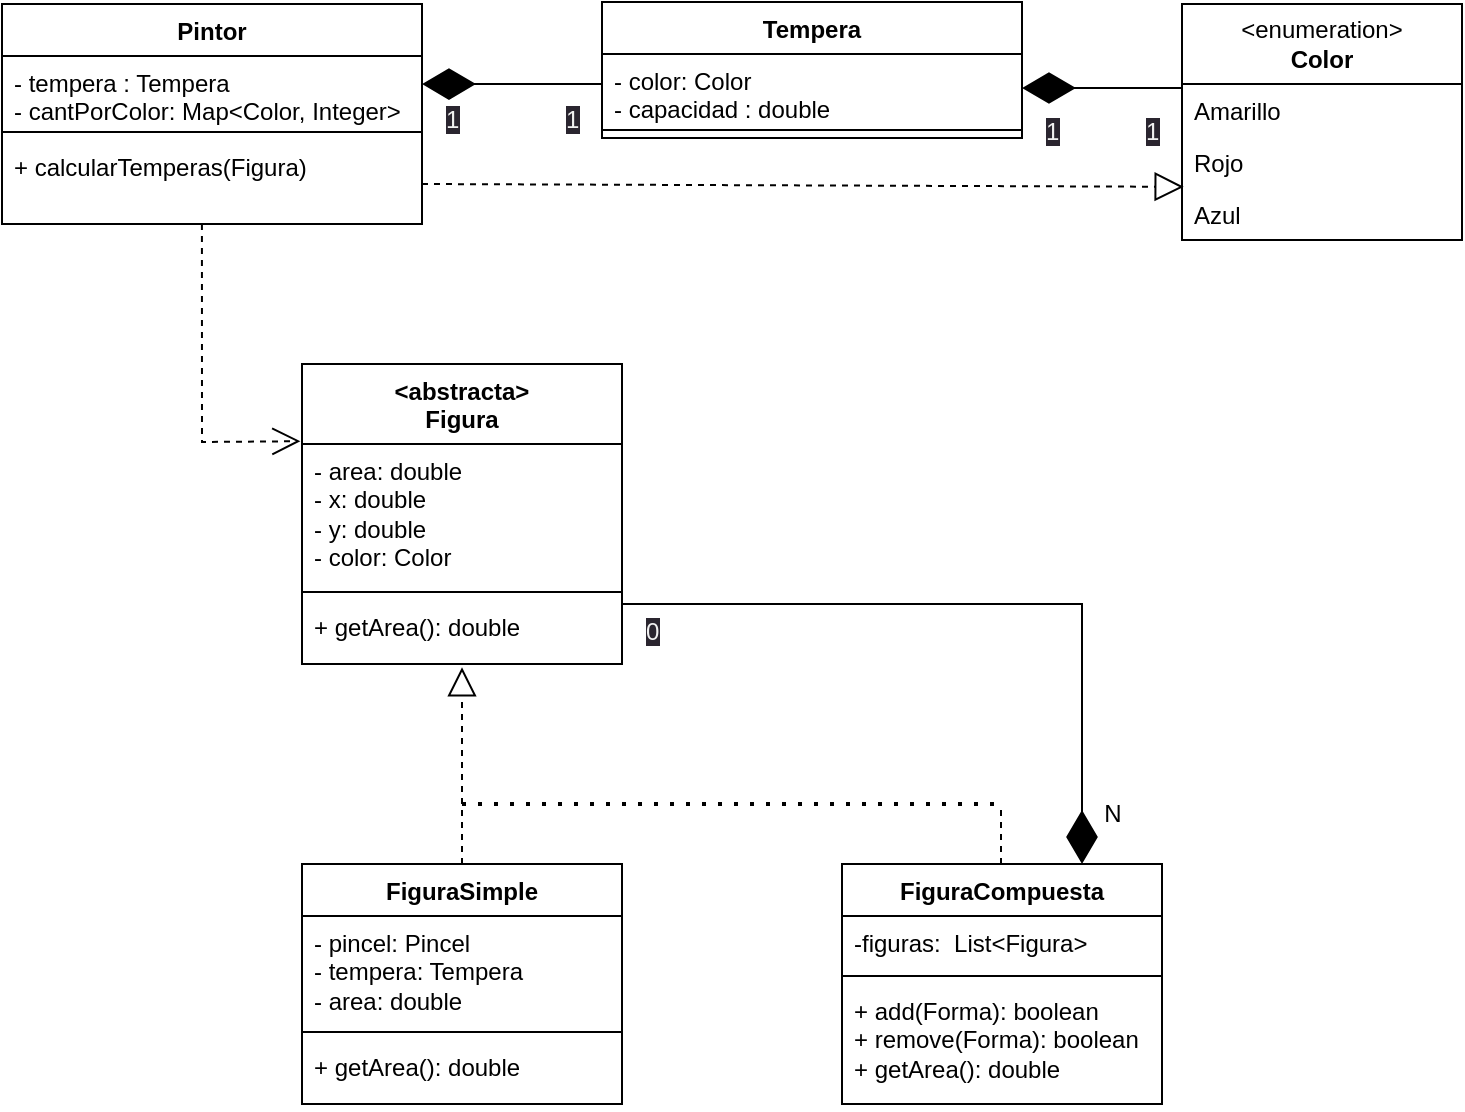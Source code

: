 <mxfile version="21.4.0" type="device">
  <diagram name="Página-1" id="YNBm7ADiWOh7QlegEDKo">
    <mxGraphModel dx="1036" dy="606" grid="1" gridSize="10" guides="1" tooltips="1" connect="1" arrows="1" fold="1" page="1" pageScale="1" pageWidth="827" pageHeight="1169" math="0" shadow="0">
      <root>
        <mxCell id="0" />
        <mxCell id="1" parent="0" />
        <mxCell id="S-KEv3DDmNXd96zq63Ft-9" value="Tempera" style="swimlane;fontStyle=1;align=center;verticalAlign=top;childLayout=stackLayout;horizontal=1;startSize=26;horizontalStack=0;resizeParent=1;resizeParentMax=0;resizeLast=0;collapsible=1;marginBottom=0;whiteSpace=wrap;html=1;" vertex="1" parent="1">
          <mxGeometry x="370" y="9" width="210" height="68" as="geometry" />
        </mxCell>
        <mxCell id="S-KEv3DDmNXd96zq63Ft-10" value="- color: Color&lt;br&gt;- capacidad : double" style="text;strokeColor=none;fillColor=none;align=left;verticalAlign=top;spacingLeft=4;spacingRight=4;overflow=hidden;rotatable=0;points=[[0,0.5],[1,0.5]];portConstraint=eastwest;whiteSpace=wrap;html=1;" vertex="1" parent="S-KEv3DDmNXd96zq63Ft-9">
          <mxGeometry y="26" width="210" height="34" as="geometry" />
        </mxCell>
        <mxCell id="S-KEv3DDmNXd96zq63Ft-11" value="" style="line;strokeWidth=1;fillColor=none;align=left;verticalAlign=middle;spacingTop=-1;spacingLeft=3;spacingRight=3;rotatable=0;labelPosition=right;points=[];portConstraint=eastwest;strokeColor=inherit;" vertex="1" parent="S-KEv3DDmNXd96zq63Ft-9">
          <mxGeometry y="60" width="210" height="8" as="geometry" />
        </mxCell>
        <mxCell id="S-KEv3DDmNXd96zq63Ft-13" value="&amp;lt;enumeration&amp;gt;&lt;br style=&quot;font-weight: 700;&quot;&gt;&lt;span style=&quot;font-weight: 700;&quot;&gt;Color&lt;/span&gt;" style="swimlane;fontStyle=0;childLayout=stackLayout;horizontal=1;startSize=40;fillColor=none;horizontalStack=0;resizeParent=1;resizeParentMax=0;resizeLast=0;collapsible=1;marginBottom=0;whiteSpace=wrap;html=1;" vertex="1" parent="1">
          <mxGeometry x="660" y="10" width="140" height="118" as="geometry" />
        </mxCell>
        <mxCell id="S-KEv3DDmNXd96zq63Ft-14" value="Amarillo" style="text;strokeColor=none;fillColor=none;align=left;verticalAlign=top;spacingLeft=4;spacingRight=4;overflow=hidden;rotatable=0;points=[[0,0.5],[1,0.5]];portConstraint=eastwest;whiteSpace=wrap;html=1;" vertex="1" parent="S-KEv3DDmNXd96zq63Ft-13">
          <mxGeometry y="40" width="140" height="26" as="geometry" />
        </mxCell>
        <mxCell id="S-KEv3DDmNXd96zq63Ft-15" value="Rojo" style="text;strokeColor=none;fillColor=none;align=left;verticalAlign=top;spacingLeft=4;spacingRight=4;overflow=hidden;rotatable=0;points=[[0,0.5],[1,0.5]];portConstraint=eastwest;whiteSpace=wrap;html=1;" vertex="1" parent="S-KEv3DDmNXd96zq63Ft-13">
          <mxGeometry y="66" width="140" height="26" as="geometry" />
        </mxCell>
        <mxCell id="S-KEv3DDmNXd96zq63Ft-16" value="Azul" style="text;strokeColor=none;fillColor=none;align=left;verticalAlign=top;spacingLeft=4;spacingRight=4;overflow=hidden;rotatable=0;points=[[0,0.5],[1,0.5]];portConstraint=eastwest;whiteSpace=wrap;html=1;" vertex="1" parent="S-KEv3DDmNXd96zq63Ft-13">
          <mxGeometry y="92" width="140" height="26" as="geometry" />
        </mxCell>
        <mxCell id="S-KEv3DDmNXd96zq63Ft-19" value="FiguraSimple" style="swimlane;fontStyle=1;align=center;verticalAlign=top;childLayout=stackLayout;horizontal=1;startSize=26;horizontalStack=0;resizeParent=1;resizeParentMax=0;resizeLast=0;collapsible=1;marginBottom=0;whiteSpace=wrap;html=1;" vertex="1" parent="1">
          <mxGeometry x="220" y="440" width="160" height="120" as="geometry" />
        </mxCell>
        <mxCell id="S-KEv3DDmNXd96zq63Ft-20" value="- pincel: Pincel&lt;br&gt;- tempera: Tempera&lt;br&gt;- area: double" style="text;strokeColor=none;fillColor=none;align=left;verticalAlign=top;spacingLeft=4;spacingRight=4;overflow=hidden;rotatable=0;points=[[0,0.5],[1,0.5]];portConstraint=eastwest;whiteSpace=wrap;html=1;" vertex="1" parent="S-KEv3DDmNXd96zq63Ft-19">
          <mxGeometry y="26" width="160" height="54" as="geometry" />
        </mxCell>
        <mxCell id="S-KEv3DDmNXd96zq63Ft-21" value="" style="line;strokeWidth=1;fillColor=none;align=left;verticalAlign=middle;spacingTop=-1;spacingLeft=3;spacingRight=3;rotatable=0;labelPosition=right;points=[];portConstraint=eastwest;strokeColor=inherit;" vertex="1" parent="S-KEv3DDmNXd96zq63Ft-19">
          <mxGeometry y="80" width="160" height="8" as="geometry" />
        </mxCell>
        <mxCell id="S-KEv3DDmNXd96zq63Ft-22" value="+ getArea(): double" style="text;strokeColor=none;fillColor=none;align=left;verticalAlign=top;spacingLeft=4;spacingRight=4;overflow=hidden;rotatable=0;points=[[0,0.5],[1,0.5]];portConstraint=eastwest;whiteSpace=wrap;html=1;" vertex="1" parent="S-KEv3DDmNXd96zq63Ft-19">
          <mxGeometry y="88" width="160" height="32" as="geometry" />
        </mxCell>
        <mxCell id="S-KEv3DDmNXd96zq63Ft-28" value="&amp;lt;abstracta&amp;gt;&lt;br&gt;Figura" style="swimlane;fontStyle=1;align=center;verticalAlign=top;childLayout=stackLayout;horizontal=1;startSize=40;horizontalStack=0;resizeParent=1;resizeParentMax=0;resizeLast=0;collapsible=1;marginBottom=0;whiteSpace=wrap;html=1;" vertex="1" parent="1">
          <mxGeometry x="220" y="190" width="160" height="150" as="geometry" />
        </mxCell>
        <mxCell id="S-KEv3DDmNXd96zq63Ft-29" value="- area: double&lt;br&gt;- x: double&lt;br&gt;- y: double&lt;br&gt;- color: Color" style="text;strokeColor=none;fillColor=none;align=left;verticalAlign=top;spacingLeft=4;spacingRight=4;overflow=hidden;rotatable=0;points=[[0,0.5],[1,0.5]];portConstraint=eastwest;whiteSpace=wrap;html=1;" vertex="1" parent="S-KEv3DDmNXd96zq63Ft-28">
          <mxGeometry y="40" width="160" height="70" as="geometry" />
        </mxCell>
        <mxCell id="S-KEv3DDmNXd96zq63Ft-30" value="" style="line;strokeWidth=1;fillColor=none;align=left;verticalAlign=middle;spacingTop=-1;spacingLeft=3;spacingRight=3;rotatable=0;labelPosition=right;points=[];portConstraint=eastwest;strokeColor=inherit;" vertex="1" parent="S-KEv3DDmNXd96zq63Ft-28">
          <mxGeometry y="110" width="160" height="8" as="geometry" />
        </mxCell>
        <mxCell id="S-KEv3DDmNXd96zq63Ft-31" value="+ getArea(): double" style="text;strokeColor=none;fillColor=none;align=left;verticalAlign=top;spacingLeft=4;spacingRight=4;overflow=hidden;rotatable=0;points=[[0,0.5],[1,0.5]];portConstraint=eastwest;whiteSpace=wrap;html=1;" vertex="1" parent="S-KEv3DDmNXd96zq63Ft-28">
          <mxGeometry y="118" width="160" height="32" as="geometry" />
        </mxCell>
        <mxCell id="S-KEv3DDmNXd96zq63Ft-36" value="FiguraCompuesta" style="swimlane;fontStyle=1;align=center;verticalAlign=top;childLayout=stackLayout;horizontal=1;startSize=26;horizontalStack=0;resizeParent=1;resizeParentMax=0;resizeLast=0;collapsible=1;marginBottom=0;whiteSpace=wrap;html=1;" vertex="1" parent="1">
          <mxGeometry x="490" y="440" width="160" height="120" as="geometry" />
        </mxCell>
        <mxCell id="S-KEv3DDmNXd96zq63Ft-37" value="-figuras:&amp;nbsp; List&amp;lt;Figura&amp;gt;" style="text;strokeColor=none;fillColor=none;align=left;verticalAlign=top;spacingLeft=4;spacingRight=4;overflow=hidden;rotatable=0;points=[[0,0.5],[1,0.5]];portConstraint=eastwest;whiteSpace=wrap;html=1;" vertex="1" parent="S-KEv3DDmNXd96zq63Ft-36">
          <mxGeometry y="26" width="160" height="26" as="geometry" />
        </mxCell>
        <mxCell id="S-KEv3DDmNXd96zq63Ft-38" value="" style="line;strokeWidth=1;fillColor=none;align=left;verticalAlign=middle;spacingTop=-1;spacingLeft=3;spacingRight=3;rotatable=0;labelPosition=right;points=[];portConstraint=eastwest;strokeColor=inherit;" vertex="1" parent="S-KEv3DDmNXd96zq63Ft-36">
          <mxGeometry y="52" width="160" height="8" as="geometry" />
        </mxCell>
        <mxCell id="S-KEv3DDmNXd96zq63Ft-39" value="+ add(Forma): boolean&lt;br&gt;+ remove(Forma): boolean&lt;br&gt;+ getArea(): double" style="text;strokeColor=none;fillColor=none;align=left;verticalAlign=top;spacingLeft=4;spacingRight=4;overflow=hidden;rotatable=0;points=[[0,0.5],[1,0.5]];portConstraint=eastwest;whiteSpace=wrap;html=1;" vertex="1" parent="S-KEv3DDmNXd96zq63Ft-36">
          <mxGeometry y="60" width="160" height="60" as="geometry" />
        </mxCell>
        <mxCell id="S-KEv3DDmNXd96zq63Ft-41" value="" style="endArrow=block;dashed=1;endFill=0;endSize=12;html=1;rounded=0;entryX=0.5;entryY=1.05;entryDx=0;entryDy=0;entryPerimeter=0;exitX=0.5;exitY=0;exitDx=0;exitDy=0;" edge="1" parent="1" source="S-KEv3DDmNXd96zq63Ft-19" target="S-KEv3DDmNXd96zq63Ft-31">
          <mxGeometry width="160" relative="1" as="geometry">
            <mxPoint x="300" y="430" as="sourcePoint" />
            <mxPoint x="460" y="430" as="targetPoint" />
          </mxGeometry>
        </mxCell>
        <mxCell id="S-KEv3DDmNXd96zq63Ft-43" value="" style="endArrow=none;dashed=1;html=1;dashPattern=1 3;strokeWidth=2;rounded=0;" edge="1" parent="1">
          <mxGeometry width="50" height="50" relative="1" as="geometry">
            <mxPoint x="300" y="410" as="sourcePoint" />
            <mxPoint x="570" y="410" as="targetPoint" />
          </mxGeometry>
        </mxCell>
        <mxCell id="S-KEv3DDmNXd96zq63Ft-44" value="" style="endArrow=none;dashed=1;html=1;rounded=0;" edge="1" parent="1">
          <mxGeometry width="50" height="50" relative="1" as="geometry">
            <mxPoint x="569.5" y="440" as="sourcePoint" />
            <mxPoint x="569.5" y="410" as="targetPoint" />
          </mxGeometry>
        </mxCell>
        <mxCell id="S-KEv3DDmNXd96zq63Ft-45" value="" style="endArrow=diamondThin;endFill=1;endSize=24;html=1;rounded=0;" edge="1" parent="1">
          <mxGeometry width="160" relative="1" as="geometry">
            <mxPoint x="410" y="310" as="sourcePoint" />
            <mxPoint x="610" y="440" as="targetPoint" />
            <Array as="points">
              <mxPoint x="380" y="310" />
              <mxPoint x="410" y="310" />
              <mxPoint x="610" y="310" />
            </Array>
          </mxGeometry>
        </mxCell>
        <mxCell id="S-KEv3DDmNXd96zq63Ft-46" value="N" style="text;html=1;align=center;verticalAlign=middle;resizable=0;points=[];autosize=1;strokeColor=none;fillColor=none;" vertex="1" parent="1">
          <mxGeometry x="610" y="400" width="30" height="30" as="geometry" />
        </mxCell>
        <mxCell id="S-KEv3DDmNXd96zq63Ft-90" value="Pintor" style="swimlane;fontStyle=1;align=center;verticalAlign=top;childLayout=stackLayout;horizontal=1;startSize=26;horizontalStack=0;resizeParent=1;resizeParentMax=0;resizeLast=0;collapsible=1;marginBottom=0;whiteSpace=wrap;html=1;" vertex="1" parent="1">
          <mxGeometry x="70" y="10" width="210" height="110" as="geometry" />
        </mxCell>
        <mxCell id="S-KEv3DDmNXd96zq63Ft-91" value="- tempera : Tempera&lt;br&gt;- cantPorColor: Map&amp;lt;Color, Integer&amp;gt;" style="text;strokeColor=none;fillColor=none;align=left;verticalAlign=top;spacingLeft=4;spacingRight=4;overflow=hidden;rotatable=0;points=[[0,0.5],[1,0.5]];portConstraint=eastwest;whiteSpace=wrap;html=1;" vertex="1" parent="S-KEv3DDmNXd96zq63Ft-90">
          <mxGeometry y="26" width="210" height="34" as="geometry" />
        </mxCell>
        <mxCell id="S-KEv3DDmNXd96zq63Ft-92" value="" style="line;strokeWidth=1;fillColor=none;align=left;verticalAlign=middle;spacingTop=-1;spacingLeft=3;spacingRight=3;rotatable=0;labelPosition=right;points=[];portConstraint=eastwest;strokeColor=inherit;" vertex="1" parent="S-KEv3DDmNXd96zq63Ft-90">
          <mxGeometry y="60" width="210" height="8" as="geometry" />
        </mxCell>
        <mxCell id="S-KEv3DDmNXd96zq63Ft-93" value="+ calcularTemperas(Figura)" style="text;strokeColor=none;fillColor=none;align=left;verticalAlign=top;spacingLeft=4;spacingRight=4;overflow=hidden;rotatable=0;points=[[0,0.5],[1,0.5]];portConstraint=eastwest;whiteSpace=wrap;html=1;" vertex="1" parent="S-KEv3DDmNXd96zq63Ft-90">
          <mxGeometry y="68" width="210" height="42" as="geometry" />
        </mxCell>
        <mxCell id="S-KEv3DDmNXd96zq63Ft-97" value="" style="endArrow=open;endSize=12;dashed=1;html=1;rounded=0;entryX=-0.005;entryY=-0.02;entryDx=0;entryDy=0;entryPerimeter=0;exitX=0.476;exitY=1;exitDx=0;exitDy=0;exitPerimeter=0;" edge="1" parent="1" source="S-KEv3DDmNXd96zq63Ft-93" target="S-KEv3DDmNXd96zq63Ft-29">
          <mxGeometry width="160" relative="1" as="geometry">
            <mxPoint x="292" y="160" as="sourcePoint" />
            <mxPoint x="590" y="270" as="targetPoint" />
            <Array as="points">
              <mxPoint x="170" y="229" />
            </Array>
          </mxGeometry>
        </mxCell>
        <mxCell id="S-KEv3DDmNXd96zq63Ft-98" value="" style="endArrow=diamondThin;endFill=1;endSize=24;html=1;rounded=0;entryX=1;entryY=0.5;entryDx=0;entryDy=0;" edge="1" parent="1" target="S-KEv3DDmNXd96zq63Ft-10">
          <mxGeometry width="160" relative="1" as="geometry">
            <mxPoint x="660" y="52" as="sourcePoint" />
            <mxPoint x="590" y="52" as="targetPoint" />
          </mxGeometry>
        </mxCell>
        <mxCell id="S-KEv3DDmNXd96zq63Ft-99" value="" style="endArrow=diamondThin;endFill=1;endSize=24;html=1;rounded=0;entryX=1;entryY=0.412;entryDx=0;entryDy=0;entryPerimeter=0;" edge="1" parent="1" target="S-KEv3DDmNXd96zq63Ft-91">
          <mxGeometry width="160" relative="1" as="geometry">
            <mxPoint x="370" y="50" as="sourcePoint" />
            <mxPoint x="280" y="63" as="targetPoint" />
          </mxGeometry>
        </mxCell>
        <mxCell id="S-KEv3DDmNXd96zq63Ft-101" value="" style="endArrow=block;dashed=1;endFill=0;endSize=12;html=1;rounded=0;entryX=0.006;entryY=0.977;entryDx=0;entryDy=0;entryPerimeter=0;" edge="1" parent="1" target="S-KEv3DDmNXd96zq63Ft-15">
          <mxGeometry width="160" relative="1" as="geometry">
            <mxPoint x="280" y="100" as="sourcePoint" />
            <mxPoint x="440" y="100" as="targetPoint" />
          </mxGeometry>
        </mxCell>
        <mxCell id="S-KEv3DDmNXd96zq63Ft-102" value="&lt;span style=&quot;color: rgb(240, 240, 240); font-family: Helvetica; font-size: 12px; font-style: normal; font-variant-ligatures: normal; font-variant-caps: normal; font-weight: 400; letter-spacing: normal; orphans: 2; text-align: center; text-indent: 0px; text-transform: none; widows: 2; word-spacing: 0px; -webkit-text-stroke-width: 0px; background-color: rgb(42, 37, 47); text-decoration-thickness: initial; text-decoration-style: initial; text-decoration-color: initial; float: none; display: inline !important;&quot;&gt;1&lt;br&gt;&lt;/span&gt;" style="text;whiteSpace=wrap;html=1;" vertex="1" parent="1">
          <mxGeometry x="290" y="54" width="20" height="30" as="geometry" />
        </mxCell>
        <mxCell id="S-KEv3DDmNXd96zq63Ft-104" value="&lt;span style=&quot;color: rgb(240, 240, 240); font-family: Helvetica; font-size: 12px; font-style: normal; font-variant-ligatures: normal; font-variant-caps: normal; font-weight: 400; letter-spacing: normal; orphans: 2; text-align: center; text-indent: 0px; text-transform: none; widows: 2; word-spacing: 0px; -webkit-text-stroke-width: 0px; background-color: rgb(42, 37, 47); text-decoration-thickness: initial; text-decoration-style: initial; text-decoration-color: initial; float: none; display: inline !important;&quot;&gt;1&lt;br&gt;&lt;/span&gt;" style="text;whiteSpace=wrap;html=1;" vertex="1" parent="1">
          <mxGeometry x="350" y="54" width="20" height="30" as="geometry" />
        </mxCell>
        <mxCell id="S-KEv3DDmNXd96zq63Ft-105" value="&lt;span style=&quot;color: rgb(240, 240, 240); font-family: Helvetica; font-size: 12px; font-style: normal; font-variant-ligatures: normal; font-variant-caps: normal; font-weight: 400; letter-spacing: normal; orphans: 2; text-align: center; text-indent: 0px; text-transform: none; widows: 2; word-spacing: 0px; -webkit-text-stroke-width: 0px; background-color: rgb(42, 37, 47); text-decoration-thickness: initial; text-decoration-style: initial; text-decoration-color: initial; float: none; display: inline !important;&quot;&gt;1&lt;br&gt;&lt;/span&gt;" style="text;whiteSpace=wrap;html=1;" vertex="1" parent="1">
          <mxGeometry x="590" y="60" width="20" height="30" as="geometry" />
        </mxCell>
        <mxCell id="S-KEv3DDmNXd96zq63Ft-106" value="&lt;span style=&quot;color: rgb(240, 240, 240); font-family: Helvetica; font-size: 12px; font-style: normal; font-variant-ligatures: normal; font-variant-caps: normal; font-weight: 400; letter-spacing: normal; orphans: 2; text-align: center; text-indent: 0px; text-transform: none; widows: 2; word-spacing: 0px; -webkit-text-stroke-width: 0px; background-color: rgb(42, 37, 47); text-decoration-thickness: initial; text-decoration-style: initial; text-decoration-color: initial; float: none; display: inline !important;&quot;&gt;1&lt;br&gt;&lt;/span&gt;" style="text;whiteSpace=wrap;html=1;" vertex="1" parent="1">
          <mxGeometry x="640" y="60" width="20" height="30" as="geometry" />
        </mxCell>
        <mxCell id="S-KEv3DDmNXd96zq63Ft-110" value="&lt;span style=&quot;color: rgb(240, 240, 240); font-family: Helvetica; font-size: 12px; font-style: normal; font-variant-ligatures: normal; font-variant-caps: normal; font-weight: 400; letter-spacing: normal; orphans: 2; text-align: center; text-indent: 0px; text-transform: none; widows: 2; word-spacing: 0px; -webkit-text-stroke-width: 0px; background-color: rgb(42, 37, 47); text-decoration-thickness: initial; text-decoration-style: initial; text-decoration-color: initial; float: none; display: inline !important;&quot;&gt;0&lt;br&gt;&lt;/span&gt;" style="text;whiteSpace=wrap;html=1;" vertex="1" parent="1">
          <mxGeometry x="390" y="310" width="20" height="30" as="geometry" />
        </mxCell>
      </root>
    </mxGraphModel>
  </diagram>
</mxfile>
